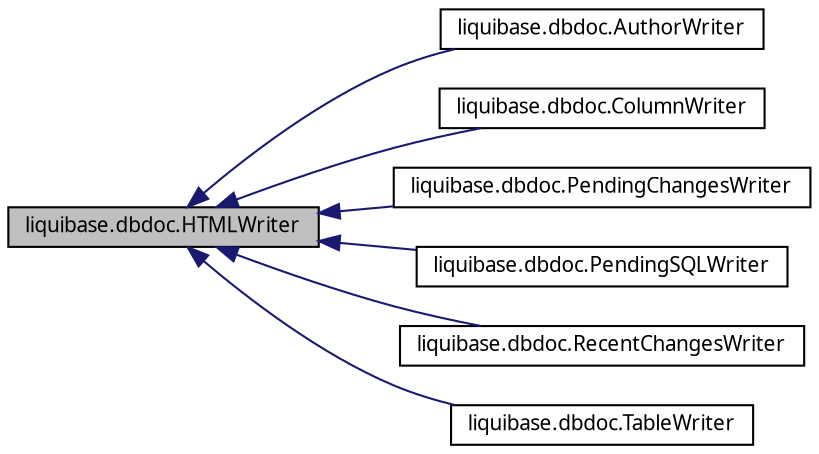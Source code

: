 digraph G
{
  edge [fontname="FreeSans.ttf",fontsize=10,labelfontname="FreeSans.ttf",labelfontsize=10];
  node [fontname="FreeSans.ttf",fontsize=10,shape=record];
  rankdir=LR;
  Node1 [label="liquibase.dbdoc.HTMLWriter",height=0.2,width=0.4,color="black", fillcolor="grey75", style="filled" fontcolor="black"];
  Node1 -> Node2 [dir=back,color="midnightblue",fontsize=10,style="solid",fontname="FreeSans.ttf"];
  Node2 [label="liquibase.dbdoc.AuthorWriter",height=0.2,width=0.4,color="black", fillcolor="white", style="filled",URL="$classliquibase_1_1dbdoc_1_1_author_writer.html"];
  Node1 -> Node3 [dir=back,color="midnightblue",fontsize=10,style="solid",fontname="FreeSans.ttf"];
  Node3 [label="liquibase.dbdoc.ColumnWriter",height=0.2,width=0.4,color="black", fillcolor="white", style="filled",URL="$classliquibase_1_1dbdoc_1_1_column_writer.html"];
  Node1 -> Node4 [dir=back,color="midnightblue",fontsize=10,style="solid",fontname="FreeSans.ttf"];
  Node4 [label="liquibase.dbdoc.PendingChangesWriter",height=0.2,width=0.4,color="black", fillcolor="white", style="filled",URL="$classliquibase_1_1dbdoc_1_1_pending_changes_writer.html"];
  Node1 -> Node5 [dir=back,color="midnightblue",fontsize=10,style="solid",fontname="FreeSans.ttf"];
  Node5 [label="liquibase.dbdoc.PendingSQLWriter",height=0.2,width=0.4,color="black", fillcolor="white", style="filled",URL="$classliquibase_1_1dbdoc_1_1_pending_s_q_l_writer.html"];
  Node1 -> Node6 [dir=back,color="midnightblue",fontsize=10,style="solid",fontname="FreeSans.ttf"];
  Node6 [label="liquibase.dbdoc.RecentChangesWriter",height=0.2,width=0.4,color="black", fillcolor="white", style="filled",URL="$classliquibase_1_1dbdoc_1_1_recent_changes_writer.html"];
  Node1 -> Node7 [dir=back,color="midnightblue",fontsize=10,style="solid",fontname="FreeSans.ttf"];
  Node7 [label="liquibase.dbdoc.TableWriter",height=0.2,width=0.4,color="black", fillcolor="white", style="filled",URL="$classliquibase_1_1dbdoc_1_1_table_writer.html"];
}
